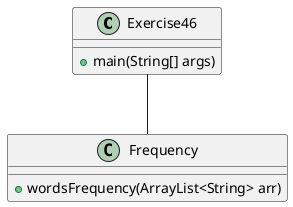 @startuml
class Exercise46 {
+main(String[] args)
}
class Frequency {
+wordsFrequency(ArrayList<String> arr)
}

Exercise46 -- Frequency
@enduml